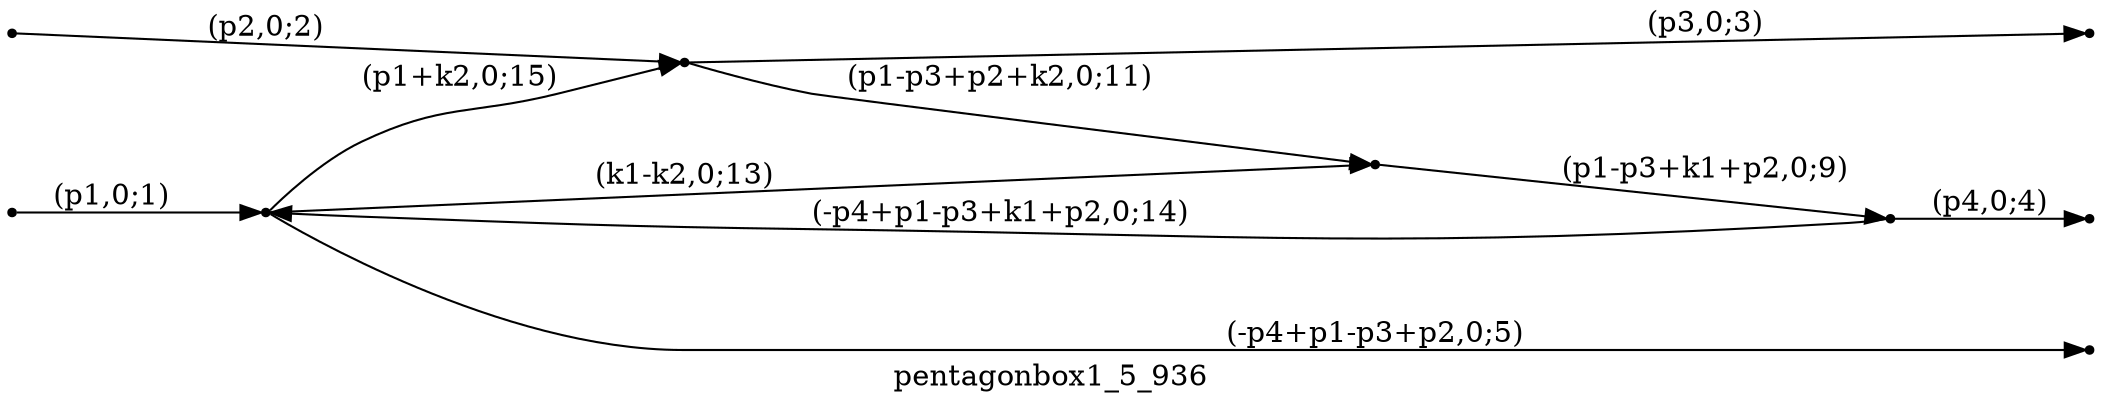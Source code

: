digraph pentagonbox1_5_936 {
  label="pentagonbox1_5_936";
  rankdir="LR";
  subgraph edges {
    -1 -> 4 [label="(p1,0;1)"];
    -2 -> 3 [label="(p2,0;2)"];
    3 -> -3 [label="(p3,0;3)"];
    2 -> -4 [label="(p4,0;4)"];
    4 -> -5 [label="(-p4+p1-p3+p2,0;5)"];
    1 -> 2 [label="(p1-p3+k1+p2,0;9)"];
    3 -> 1 [label="(p1-p3+p2+k2,0;11)"];
    4 -> 1 [label="(k1-k2,0;13)"];
    2 -> 4 [label="(-p4+p1-p3+k1+p2,0;14)"];
    4 -> 3 [label="(p1+k2,0;15)"];
  }
  subgraph incoming { rank="source"; -1; -2; }
  subgraph outgoing { rank="sink"; -3; -4; -5; }
-5 [shape=point];
-4 [shape=point];
-3 [shape=point];
-2 [shape=point];
-1 [shape=point];
1 [shape=point];
2 [shape=point];
3 [shape=point];
4 [shape=point];
}

